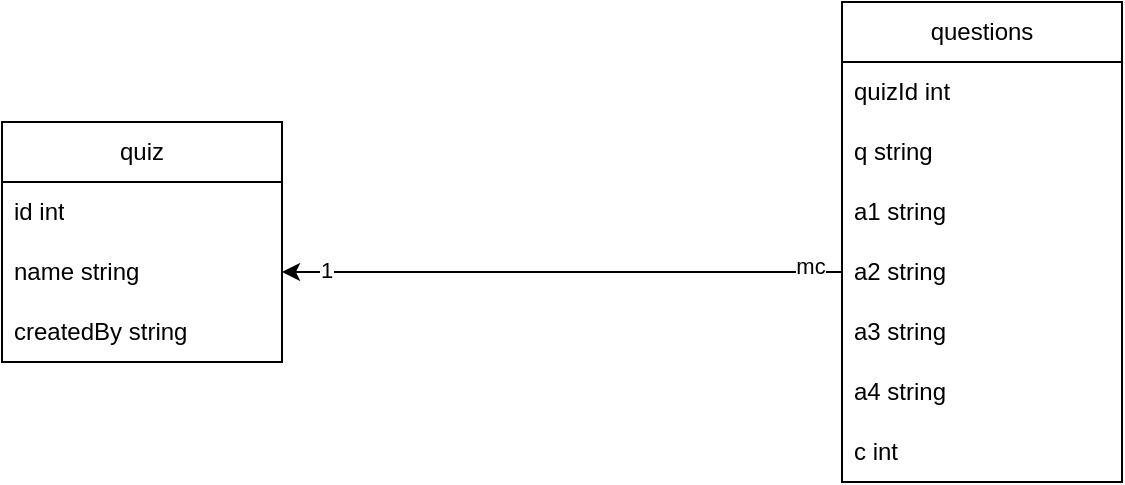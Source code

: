 <mxfile version="20.6.0" type="device"><diagram id="GyQURo46EcwRzI8uKEz2" name="Page-1"><mxGraphModel dx="1038" dy="528" grid="1" gridSize="10" guides="1" tooltips="1" connect="1" arrows="1" fold="1" page="1" pageScale="1" pageWidth="850" pageHeight="1100" math="0" shadow="0"><root><mxCell id="0"/><mxCell id="1" parent="0"/><mxCell id="pycxBMjbgW3I2TZI0BXL-1" value="&lt;div&gt;quiz&lt;/div&gt;" style="swimlane;fontStyle=0;childLayout=stackLayout;horizontal=1;startSize=30;horizontalStack=0;resizeParent=1;resizeParentMax=0;resizeLast=0;collapsible=1;marginBottom=0;whiteSpace=wrap;html=1;" vertex="1" parent="1"><mxGeometry x="70" y="200" width="140" height="120" as="geometry"/></mxCell><mxCell id="pycxBMjbgW3I2TZI0BXL-2" value="&lt;div&gt;id int&lt;br&gt;&lt;/div&gt;" style="text;strokeColor=none;fillColor=none;align=left;verticalAlign=middle;spacingLeft=4;spacingRight=4;overflow=hidden;points=[[0,0.5],[1,0.5]];portConstraint=eastwest;rotatable=0;whiteSpace=wrap;html=1;" vertex="1" parent="pycxBMjbgW3I2TZI0BXL-1"><mxGeometry y="30" width="140" height="30" as="geometry"/></mxCell><mxCell id="pycxBMjbgW3I2TZI0BXL-3" value="name string" style="text;strokeColor=none;fillColor=none;align=left;verticalAlign=middle;spacingLeft=4;spacingRight=4;overflow=hidden;points=[[0,0.5],[1,0.5]];portConstraint=eastwest;rotatable=0;whiteSpace=wrap;html=1;" vertex="1" parent="pycxBMjbgW3I2TZI0BXL-1"><mxGeometry y="60" width="140" height="30" as="geometry"/></mxCell><mxCell id="pycxBMjbgW3I2TZI0BXL-4" value="createdBy string" style="text;strokeColor=none;fillColor=none;align=left;verticalAlign=middle;spacingLeft=4;spacingRight=4;overflow=hidden;points=[[0,0.5],[1,0.5]];portConstraint=eastwest;rotatable=0;whiteSpace=wrap;html=1;" vertex="1" parent="pycxBMjbgW3I2TZI0BXL-1"><mxGeometry y="90" width="140" height="30" as="geometry"/></mxCell><mxCell id="pycxBMjbgW3I2TZI0BXL-5" value="&lt;div&gt;questions&lt;/div&gt;" style="swimlane;fontStyle=0;childLayout=stackLayout;horizontal=1;startSize=30;horizontalStack=0;resizeParent=1;resizeParentMax=0;resizeLast=0;collapsible=1;marginBottom=0;whiteSpace=wrap;html=1;" vertex="1" parent="1"><mxGeometry x="490" y="140" width="140" height="240" as="geometry"/></mxCell><mxCell id="pycxBMjbgW3I2TZI0BXL-6" value="quizId int" style="text;strokeColor=none;fillColor=none;align=left;verticalAlign=middle;spacingLeft=4;spacingRight=4;overflow=hidden;points=[[0,0.5],[1,0.5]];portConstraint=eastwest;rotatable=0;whiteSpace=wrap;html=1;" vertex="1" parent="pycxBMjbgW3I2TZI0BXL-5"><mxGeometry y="30" width="140" height="30" as="geometry"/></mxCell><mxCell id="pycxBMjbgW3I2TZI0BXL-7" value="q string" style="text;strokeColor=none;fillColor=none;align=left;verticalAlign=middle;spacingLeft=4;spacingRight=4;overflow=hidden;points=[[0,0.5],[1,0.5]];portConstraint=eastwest;rotatable=0;whiteSpace=wrap;html=1;" vertex="1" parent="pycxBMjbgW3I2TZI0BXL-5"><mxGeometry y="60" width="140" height="30" as="geometry"/></mxCell><mxCell id="pycxBMjbgW3I2TZI0BXL-9" value="&lt;div&gt;a1 string&lt;/div&gt;" style="text;strokeColor=none;fillColor=none;align=left;verticalAlign=middle;spacingLeft=4;spacingRight=4;overflow=hidden;points=[[0,0.5],[1,0.5]];portConstraint=eastwest;rotatable=0;whiteSpace=wrap;html=1;" vertex="1" parent="pycxBMjbgW3I2TZI0BXL-5"><mxGeometry y="90" width="140" height="30" as="geometry"/></mxCell><mxCell id="pycxBMjbgW3I2TZI0BXL-10" value="a2 string" style="text;strokeColor=none;fillColor=none;align=left;verticalAlign=middle;spacingLeft=4;spacingRight=4;overflow=hidden;points=[[0,0.5],[1,0.5]];portConstraint=eastwest;rotatable=0;whiteSpace=wrap;html=1;" vertex="1" parent="pycxBMjbgW3I2TZI0BXL-5"><mxGeometry y="120" width="140" height="30" as="geometry"/></mxCell><mxCell id="pycxBMjbgW3I2TZI0BXL-11" value="a3 string" style="text;strokeColor=none;fillColor=none;align=left;verticalAlign=middle;spacingLeft=4;spacingRight=4;overflow=hidden;points=[[0,0.5],[1,0.5]];portConstraint=eastwest;rotatable=0;whiteSpace=wrap;html=1;" vertex="1" parent="pycxBMjbgW3I2TZI0BXL-5"><mxGeometry y="150" width="140" height="30" as="geometry"/></mxCell><mxCell id="pycxBMjbgW3I2TZI0BXL-12" value="a4 string" style="text;strokeColor=none;fillColor=none;align=left;verticalAlign=middle;spacingLeft=4;spacingRight=4;overflow=hidden;points=[[0,0.5],[1,0.5]];portConstraint=eastwest;rotatable=0;whiteSpace=wrap;html=1;" vertex="1" parent="pycxBMjbgW3I2TZI0BXL-5"><mxGeometry y="180" width="140" height="30" as="geometry"/></mxCell><mxCell id="pycxBMjbgW3I2TZI0BXL-8" value="c int" style="text;strokeColor=none;fillColor=none;align=left;verticalAlign=middle;spacingLeft=4;spacingRight=4;overflow=hidden;points=[[0,0.5],[1,0.5]];portConstraint=eastwest;rotatable=0;whiteSpace=wrap;html=1;" vertex="1" parent="pycxBMjbgW3I2TZI0BXL-5"><mxGeometry y="210" width="140" height="30" as="geometry"/></mxCell><mxCell id="pycxBMjbgW3I2TZI0BXL-13" style="edgeStyle=orthogonalEdgeStyle;rounded=0;orthogonalLoop=1;jettySize=auto;html=1;exitX=0;exitY=0.5;exitDx=0;exitDy=0;entryX=1;entryY=0.5;entryDx=0;entryDy=0;" edge="1" parent="1" source="pycxBMjbgW3I2TZI0BXL-10" target="pycxBMjbgW3I2TZI0BXL-3"><mxGeometry relative="1" as="geometry"/></mxCell><mxCell id="pycxBMjbgW3I2TZI0BXL-14" value="1" style="edgeLabel;html=1;align=center;verticalAlign=middle;resizable=0;points=[];" vertex="1" connectable="0" parent="pycxBMjbgW3I2TZI0BXL-13"><mxGeometry x="0.843" y="-1" relative="1" as="geometry"><mxPoint as="offset"/></mxGeometry></mxCell><mxCell id="pycxBMjbgW3I2TZI0BXL-15" value="mc" style="edgeLabel;html=1;align=center;verticalAlign=middle;resizable=0;points=[];" vertex="1" connectable="0" parent="pycxBMjbgW3I2TZI0BXL-13"><mxGeometry x="-0.886" y="-3" relative="1" as="geometry"><mxPoint as="offset"/></mxGeometry></mxCell></root></mxGraphModel></diagram></mxfile>